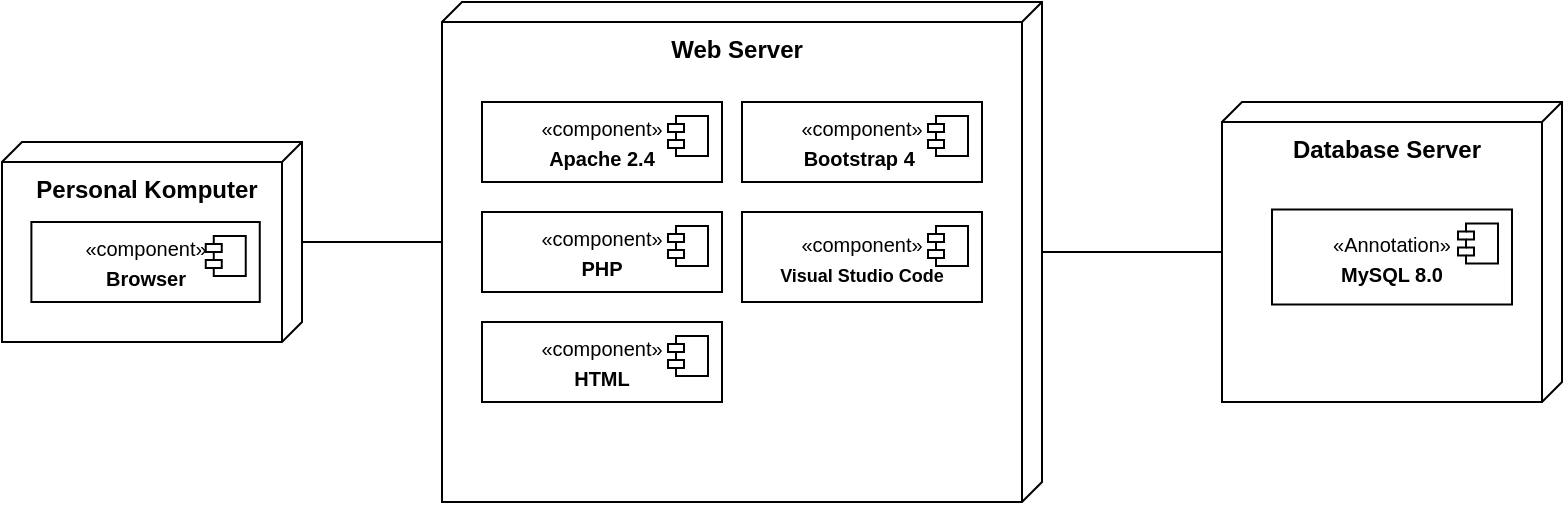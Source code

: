 <mxfile version="21.2.9" type="github">
  <diagram id="i63LcJSh-EJRXZqzMWDO" name="Page-1">
    <mxGraphModel dx="1722" dy="810" grid="1" gridSize="10" guides="1" tooltips="1" connect="1" arrows="1" fold="1" page="1" pageScale="1" pageWidth="827" pageHeight="1169" math="0" shadow="0">
      <root>
        <mxCell id="0" />
        <mxCell id="1" parent="0" />
        <mxCell id="9HnXN1psznBDHZv2mMFC-34" value="" style="edgeStyle=orthogonalEdgeStyle;rounded=0;orthogonalLoop=1;jettySize=auto;html=1;" parent="1" source="9HnXN1psznBDHZv2mMFC-2" target="9HnXN1psznBDHZv2mMFC-22" edge="1">
          <mxGeometry relative="1" as="geometry">
            <Array as="points">
              <mxPoint x="260" y="200" />
              <mxPoint x="260" y="200" />
            </Array>
          </mxGeometry>
        </mxCell>
        <mxCell id="9HnXN1psznBDHZv2mMFC-2" value="&lt;b&gt;Personal Komputer&lt;/b&gt;" style="verticalAlign=top;align=center;shape=cube;size=10;direction=south;fontStyle=0;html=1;boundedLbl=1;spacingLeft=5;whiteSpace=wrap;" parent="1" vertex="1">
          <mxGeometry x="50" y="150" width="150" height="100" as="geometry" />
        </mxCell>
        <mxCell id="9HnXN1psznBDHZv2mMFC-5" value="&lt;font style=&quot;font-size: 10px;&quot;&gt;«component»&lt;br&gt;&lt;b style=&quot;&quot;&gt;Browser&lt;/b&gt;&lt;/font&gt;" style="html=1;dropTarget=0;whiteSpace=wrap;align=center;" parent="9HnXN1psznBDHZv2mMFC-2" vertex="1">
          <mxGeometry x="14.697" y="40" width="114.178" height="40" as="geometry" />
        </mxCell>
        <mxCell id="9HnXN1psznBDHZv2mMFC-6" value="" style="shape=module;jettyWidth=8;jettyHeight=4;" parent="9HnXN1psznBDHZv2mMFC-5" vertex="1">
          <mxGeometry x="1" width="20" height="20" relative="1" as="geometry">
            <mxPoint x="-27" y="7" as="offset" />
          </mxGeometry>
        </mxCell>
        <mxCell id="9HnXN1psznBDHZv2mMFC-35" value="" style="edgeStyle=orthogonalEdgeStyle;rounded=0;orthogonalLoop=1;jettySize=auto;html=1;" parent="1" source="9HnXN1psznBDHZv2mMFC-18" target="9HnXN1psznBDHZv2mMFC-32" edge="1">
          <mxGeometry relative="1" as="geometry">
            <Array as="points">
              <mxPoint x="640" y="205" />
              <mxPoint x="640" y="205" />
            </Array>
          </mxGeometry>
        </mxCell>
        <mxCell id="9HnXN1psznBDHZv2mMFC-18" value="&lt;b&gt;Web Server&lt;/b&gt;" style="verticalAlign=top;align=center;shape=cube;size=10;direction=south;fontStyle=0;html=1;boundedLbl=1;spacingLeft=5;whiteSpace=wrap;" parent="1" vertex="1">
          <mxGeometry x="270" y="80" width="300" height="250" as="geometry" />
        </mxCell>
        <mxCell id="9HnXN1psznBDHZv2mMFC-20" value="&lt;font style=&quot;font-size: 10px;&quot;&gt;«component»&lt;br&gt;&lt;b style=&quot;&quot;&gt;Apache 2.4&lt;/b&gt;&lt;/font&gt;" style="html=1;dropTarget=0;whiteSpace=wrap;" parent="1" vertex="1">
          <mxGeometry x="290" y="130" width="120" height="40" as="geometry" />
        </mxCell>
        <mxCell id="9HnXN1psznBDHZv2mMFC-21" value="" style="shape=module;jettyWidth=8;jettyHeight=4;" parent="9HnXN1psznBDHZv2mMFC-20" vertex="1">
          <mxGeometry x="1" width="20" height="20" relative="1" as="geometry">
            <mxPoint x="-27" y="7" as="offset" />
          </mxGeometry>
        </mxCell>
        <mxCell id="9HnXN1psznBDHZv2mMFC-22" value="&lt;font style=&quot;font-size: 10px;&quot;&gt;«component»&lt;br&gt;&lt;b&gt;PHP&lt;/b&gt;&lt;br&gt;&lt;/font&gt;" style="html=1;dropTarget=0;whiteSpace=wrap;" parent="1" vertex="1">
          <mxGeometry x="290" y="185" width="120" height="40" as="geometry" />
        </mxCell>
        <mxCell id="9HnXN1psznBDHZv2mMFC-23" value="" style="shape=module;jettyWidth=8;jettyHeight=4;" parent="9HnXN1psznBDHZv2mMFC-22" vertex="1">
          <mxGeometry x="1" width="20" height="20" relative="1" as="geometry">
            <mxPoint x="-27" y="7" as="offset" />
          </mxGeometry>
        </mxCell>
        <mxCell id="9HnXN1psznBDHZv2mMFC-24" value="&lt;font style=&quot;font-size: 10px;&quot;&gt;«component»&lt;br&gt;&lt;b&gt;HTML&lt;/b&gt;&lt;br&gt;&lt;/font&gt;" style="html=1;dropTarget=0;whiteSpace=wrap;" parent="1" vertex="1">
          <mxGeometry x="290" y="240" width="120" height="40" as="geometry" />
        </mxCell>
        <mxCell id="9HnXN1psznBDHZv2mMFC-25" value="" style="shape=module;jettyWidth=8;jettyHeight=4;" parent="9HnXN1psznBDHZv2mMFC-24" vertex="1">
          <mxGeometry x="1" width="20" height="20" relative="1" as="geometry">
            <mxPoint x="-27" y="7" as="offset" />
          </mxGeometry>
        </mxCell>
        <mxCell id="9HnXN1psznBDHZv2mMFC-26" value="&lt;font style=&quot;font-size: 10px;&quot;&gt;«component»&lt;br&gt;&lt;b&gt;Bootstrap 4&amp;nbsp;&lt;/b&gt;&lt;br&gt;&lt;/font&gt;" style="html=1;dropTarget=0;whiteSpace=wrap;" parent="1" vertex="1">
          <mxGeometry x="420" y="130" width="120" height="40" as="geometry" />
        </mxCell>
        <mxCell id="9HnXN1psznBDHZv2mMFC-27" value="" style="shape=module;jettyWidth=8;jettyHeight=4;" parent="9HnXN1psznBDHZv2mMFC-26" vertex="1">
          <mxGeometry x="1" width="20" height="20" relative="1" as="geometry">
            <mxPoint x="-27" y="7" as="offset" />
          </mxGeometry>
        </mxCell>
        <mxCell id="9HnXN1psznBDHZv2mMFC-28" value="&lt;font style=&quot;&quot;&gt;&lt;span style=&quot;font-size: 10px;&quot;&gt;«component»&lt;/span&gt;&lt;br&gt;&lt;b style=&quot;&quot;&gt;&lt;font style=&quot;font-size: 9px;&quot;&gt;Visual Studio Code&lt;/font&gt;&lt;/b&gt;&lt;br&gt;&lt;/font&gt;" style="html=1;dropTarget=0;whiteSpace=wrap;" parent="1" vertex="1">
          <mxGeometry x="420" y="185" width="120" height="45" as="geometry" />
        </mxCell>
        <mxCell id="9HnXN1psznBDHZv2mMFC-29" value="" style="shape=module;jettyWidth=8;jettyHeight=4;" parent="9HnXN1psznBDHZv2mMFC-28" vertex="1">
          <mxGeometry x="1" width="20" height="20" relative="1" as="geometry">
            <mxPoint x="-27" y="7" as="offset" />
          </mxGeometry>
        </mxCell>
        <mxCell id="9HnXN1psznBDHZv2mMFC-30" value="&lt;b&gt;Database Server&lt;/b&gt;" style="verticalAlign=top;align=center;shape=cube;size=10;direction=south;fontStyle=0;html=1;boundedLbl=1;spacingLeft=5;whiteSpace=wrap;" parent="1" vertex="1">
          <mxGeometry x="660" y="130" width="170" height="150" as="geometry" />
        </mxCell>
        <mxCell id="9HnXN1psznBDHZv2mMFC-32" value="&lt;font style=&quot;font-size: 10px;&quot;&gt;«Annotation»&lt;br&gt;&lt;b&gt;MySQL 8.0&lt;/b&gt;&lt;/font&gt;" style="html=1;dropTarget=0;whiteSpace=wrap;" parent="1" vertex="1">
          <mxGeometry x="685" y="183.75" width="120" height="47.5" as="geometry" />
        </mxCell>
        <mxCell id="9HnXN1psznBDHZv2mMFC-33" value="" style="shape=module;jettyWidth=8;jettyHeight=4;" parent="9HnXN1psznBDHZv2mMFC-32" vertex="1">
          <mxGeometry x="1" width="20" height="20" relative="1" as="geometry">
            <mxPoint x="-27" y="7" as="offset" />
          </mxGeometry>
        </mxCell>
      </root>
    </mxGraphModel>
  </diagram>
</mxfile>
